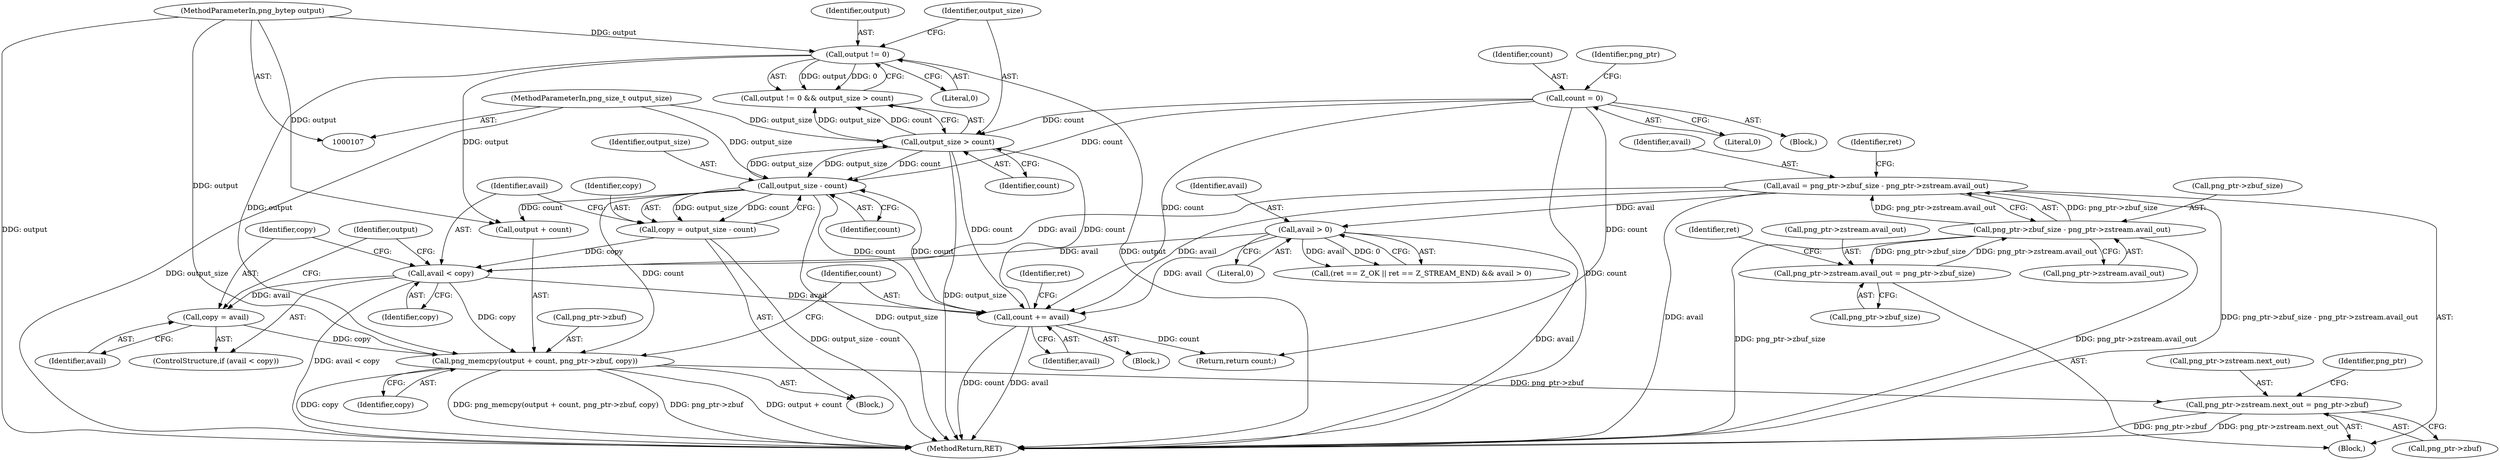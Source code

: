 digraph "0_Chrome_4cf106cdb83dd6b35d3b26d06cc67d1d2d99041e@API" {
"1000211" [label="(Call,png_memcpy(output + count, png_ptr->zbuf, copy))"];
"1000191" [label="(Call,output != 0)"];
"1000111" [label="(MethodParameterIn,png_bytep output)"];
"1000201" [label="(Call,output_size - count)"];
"1000194" [label="(Call,output_size > count)"];
"1000112" [label="(MethodParameterIn,png_size_t output_size)"];
"1000219" [label="(Call,count += avail)"];
"1000185" [label="(Call,avail > 0)"];
"1000165" [label="(Call,avail = png_ptr->zbuf_size - png_ptr->zstream.avail_out)"];
"1000167" [label="(Call,png_ptr->zbuf_size - png_ptr->zstream.avail_out)"];
"1000148" [label="(Call,png_ptr->zstream.avail_out = png_ptr->zbuf_size)"];
"1000205" [label="(Call,avail < copy)"];
"1000199" [label="(Call,copy = output_size - count)"];
"1000115" [label="(Call,count = 0)"];
"1000208" [label="(Call,copy = avail)"];
"1000139" [label="(Call,png_ptr->zstream.next_out = png_ptr->zbuf)"];
"1000116" [label="(Identifier,count)"];
"1000206" [label="(Identifier,avail)"];
"1000111" [label="(MethodParameterIn,png_bytep output)"];
"1000117" [label="(Literal,0)"];
"1000220" [label="(Identifier,count)"];
"1000219" [label="(Call,count += avail)"];
"1000204" [label="(ControlStructure,if (avail < copy))"];
"1000199" [label="(Call,copy = output_size - count)"];
"1000145" [label="(Call,png_ptr->zbuf)"];
"1000243" [label="(Return,return count;)"];
"1000221" [label="(Identifier,avail)"];
"1000299" [label="(MethodReturn,RET)"];
"1000151" [label="(Identifier,png_ptr)"];
"1000197" [label="(Block,)"];
"1000136" [label="(Block,)"];
"1000167" [label="(Call,png_ptr->zbuf_size - png_ptr->zstream.avail_out)"];
"1000115" [label="(Call,count = 0)"];
"1000180" [label="(Identifier,ret)"];
"1000194" [label="(Call,output_size > count)"];
"1000196" [label="(Identifier,count)"];
"1000166" [label="(Identifier,avail)"];
"1000212" [label="(Call,output + count)"];
"1000205" [label="(Call,avail < copy)"];
"1000213" [label="(Identifier,output)"];
"1000207" [label="(Identifier,copy)"];
"1000113" [label="(Block,)"];
"1000140" [label="(Call,png_ptr->zstream.next_out)"];
"1000193" [label="(Literal,0)"];
"1000191" [label="(Call,output != 0)"];
"1000190" [label="(Call,output != 0 && output_size > count)"];
"1000186" [label="(Identifier,avail)"];
"1000208" [label="(Call,copy = avail)"];
"1000168" [label="(Call,png_ptr->zbuf_size)"];
"1000187" [label="(Literal,0)"];
"1000211" [label="(Call,png_memcpy(output + count, png_ptr->zbuf, copy))"];
"1000112" [label="(MethodParameterIn,png_size_t output_size)"];
"1000200" [label="(Identifier,copy)"];
"1000165" [label="(Call,avail = png_ptr->zbuf_size - png_ptr->zstream.avail_out)"];
"1000149" [label="(Call,png_ptr->zstream.avail_out)"];
"1000224" [label="(Identifier,ret)"];
"1000192" [label="(Identifier,output)"];
"1000195" [label="(Identifier,output_size)"];
"1000158" [label="(Identifier,ret)"];
"1000210" [label="(Identifier,avail)"];
"1000218" [label="(Identifier,copy)"];
"1000185" [label="(Call,avail > 0)"];
"1000201" [label="(Call,output_size - count)"];
"1000203" [label="(Identifier,count)"];
"1000177" [label="(Call,(ret == Z_OK || ret == Z_STREAM_END) && avail > 0)"];
"1000209" [label="(Identifier,copy)"];
"1000148" [label="(Call,png_ptr->zstream.avail_out = png_ptr->zbuf_size)"];
"1000139" [label="(Call,png_ptr->zstream.next_out = png_ptr->zbuf)"];
"1000202" [label="(Identifier,output_size)"];
"1000171" [label="(Call,png_ptr->zstream.avail_out)"];
"1000154" [label="(Call,png_ptr->zbuf_size)"];
"1000215" [label="(Call,png_ptr->zbuf)"];
"1000121" [label="(Identifier,png_ptr)"];
"1000188" [label="(Block,)"];
"1000211" -> "1000197"  [label="AST: "];
"1000211" -> "1000218"  [label="CFG: "];
"1000212" -> "1000211"  [label="AST: "];
"1000215" -> "1000211"  [label="AST: "];
"1000218" -> "1000211"  [label="AST: "];
"1000220" -> "1000211"  [label="CFG: "];
"1000211" -> "1000299"  [label="DDG: output + count"];
"1000211" -> "1000299"  [label="DDG: copy"];
"1000211" -> "1000299"  [label="DDG: png_memcpy(output + count, png_ptr->zbuf, copy)"];
"1000211" -> "1000299"  [label="DDG: png_ptr->zbuf"];
"1000211" -> "1000139"  [label="DDG: png_ptr->zbuf"];
"1000191" -> "1000211"  [label="DDG: output"];
"1000111" -> "1000211"  [label="DDG: output"];
"1000201" -> "1000211"  [label="DDG: count"];
"1000208" -> "1000211"  [label="DDG: copy"];
"1000205" -> "1000211"  [label="DDG: copy"];
"1000191" -> "1000190"  [label="AST: "];
"1000191" -> "1000193"  [label="CFG: "];
"1000192" -> "1000191"  [label="AST: "];
"1000193" -> "1000191"  [label="AST: "];
"1000195" -> "1000191"  [label="CFG: "];
"1000190" -> "1000191"  [label="CFG: "];
"1000191" -> "1000299"  [label="DDG: output"];
"1000191" -> "1000190"  [label="DDG: output"];
"1000191" -> "1000190"  [label="DDG: 0"];
"1000111" -> "1000191"  [label="DDG: output"];
"1000191" -> "1000212"  [label="DDG: output"];
"1000111" -> "1000107"  [label="AST: "];
"1000111" -> "1000299"  [label="DDG: output"];
"1000111" -> "1000212"  [label="DDG: output"];
"1000201" -> "1000199"  [label="AST: "];
"1000201" -> "1000203"  [label="CFG: "];
"1000202" -> "1000201"  [label="AST: "];
"1000203" -> "1000201"  [label="AST: "];
"1000199" -> "1000201"  [label="CFG: "];
"1000201" -> "1000299"  [label="DDG: output_size"];
"1000201" -> "1000194"  [label="DDG: output_size"];
"1000201" -> "1000199"  [label="DDG: output_size"];
"1000201" -> "1000199"  [label="DDG: count"];
"1000194" -> "1000201"  [label="DDG: output_size"];
"1000194" -> "1000201"  [label="DDG: count"];
"1000112" -> "1000201"  [label="DDG: output_size"];
"1000219" -> "1000201"  [label="DDG: count"];
"1000115" -> "1000201"  [label="DDG: count"];
"1000201" -> "1000212"  [label="DDG: count"];
"1000201" -> "1000219"  [label="DDG: count"];
"1000194" -> "1000190"  [label="AST: "];
"1000194" -> "1000196"  [label="CFG: "];
"1000195" -> "1000194"  [label="AST: "];
"1000196" -> "1000194"  [label="AST: "];
"1000190" -> "1000194"  [label="CFG: "];
"1000194" -> "1000299"  [label="DDG: output_size"];
"1000194" -> "1000190"  [label="DDG: output_size"];
"1000194" -> "1000190"  [label="DDG: count"];
"1000112" -> "1000194"  [label="DDG: output_size"];
"1000219" -> "1000194"  [label="DDG: count"];
"1000115" -> "1000194"  [label="DDG: count"];
"1000194" -> "1000219"  [label="DDG: count"];
"1000112" -> "1000107"  [label="AST: "];
"1000112" -> "1000299"  [label="DDG: output_size"];
"1000219" -> "1000188"  [label="AST: "];
"1000219" -> "1000221"  [label="CFG: "];
"1000220" -> "1000219"  [label="AST: "];
"1000221" -> "1000219"  [label="AST: "];
"1000224" -> "1000219"  [label="CFG: "];
"1000219" -> "1000299"  [label="DDG: avail"];
"1000219" -> "1000299"  [label="DDG: count"];
"1000185" -> "1000219"  [label="DDG: avail"];
"1000205" -> "1000219"  [label="DDG: avail"];
"1000165" -> "1000219"  [label="DDG: avail"];
"1000115" -> "1000219"  [label="DDG: count"];
"1000219" -> "1000243"  [label="DDG: count"];
"1000185" -> "1000177"  [label="AST: "];
"1000185" -> "1000187"  [label="CFG: "];
"1000186" -> "1000185"  [label="AST: "];
"1000187" -> "1000185"  [label="AST: "];
"1000177" -> "1000185"  [label="CFG: "];
"1000185" -> "1000299"  [label="DDG: avail"];
"1000185" -> "1000177"  [label="DDG: avail"];
"1000185" -> "1000177"  [label="DDG: 0"];
"1000165" -> "1000185"  [label="DDG: avail"];
"1000185" -> "1000205"  [label="DDG: avail"];
"1000165" -> "1000136"  [label="AST: "];
"1000165" -> "1000167"  [label="CFG: "];
"1000166" -> "1000165"  [label="AST: "];
"1000167" -> "1000165"  [label="AST: "];
"1000180" -> "1000165"  [label="CFG: "];
"1000165" -> "1000299"  [label="DDG: png_ptr->zbuf_size - png_ptr->zstream.avail_out"];
"1000165" -> "1000299"  [label="DDG: avail"];
"1000167" -> "1000165"  [label="DDG: png_ptr->zbuf_size"];
"1000167" -> "1000165"  [label="DDG: png_ptr->zstream.avail_out"];
"1000165" -> "1000205"  [label="DDG: avail"];
"1000167" -> "1000171"  [label="CFG: "];
"1000168" -> "1000167"  [label="AST: "];
"1000171" -> "1000167"  [label="AST: "];
"1000167" -> "1000299"  [label="DDG: png_ptr->zbuf_size"];
"1000167" -> "1000299"  [label="DDG: png_ptr->zstream.avail_out"];
"1000167" -> "1000148"  [label="DDG: png_ptr->zbuf_size"];
"1000148" -> "1000167"  [label="DDG: png_ptr->zstream.avail_out"];
"1000148" -> "1000136"  [label="AST: "];
"1000148" -> "1000154"  [label="CFG: "];
"1000149" -> "1000148"  [label="AST: "];
"1000154" -> "1000148"  [label="AST: "];
"1000158" -> "1000148"  [label="CFG: "];
"1000205" -> "1000204"  [label="AST: "];
"1000205" -> "1000207"  [label="CFG: "];
"1000206" -> "1000205"  [label="AST: "];
"1000207" -> "1000205"  [label="AST: "];
"1000209" -> "1000205"  [label="CFG: "];
"1000213" -> "1000205"  [label="CFG: "];
"1000205" -> "1000299"  [label="DDG: avail < copy"];
"1000199" -> "1000205"  [label="DDG: copy"];
"1000205" -> "1000208"  [label="DDG: avail"];
"1000199" -> "1000197"  [label="AST: "];
"1000200" -> "1000199"  [label="AST: "];
"1000206" -> "1000199"  [label="CFG: "];
"1000199" -> "1000299"  [label="DDG: output_size - count"];
"1000115" -> "1000113"  [label="AST: "];
"1000115" -> "1000117"  [label="CFG: "];
"1000116" -> "1000115"  [label="AST: "];
"1000117" -> "1000115"  [label="AST: "];
"1000121" -> "1000115"  [label="CFG: "];
"1000115" -> "1000299"  [label="DDG: count"];
"1000115" -> "1000243"  [label="DDG: count"];
"1000208" -> "1000204"  [label="AST: "];
"1000208" -> "1000210"  [label="CFG: "];
"1000209" -> "1000208"  [label="AST: "];
"1000210" -> "1000208"  [label="AST: "];
"1000213" -> "1000208"  [label="CFG: "];
"1000139" -> "1000136"  [label="AST: "];
"1000139" -> "1000145"  [label="CFG: "];
"1000140" -> "1000139"  [label="AST: "];
"1000145" -> "1000139"  [label="AST: "];
"1000151" -> "1000139"  [label="CFG: "];
"1000139" -> "1000299"  [label="DDG: png_ptr->zstream.next_out"];
"1000139" -> "1000299"  [label="DDG: png_ptr->zbuf"];
}

